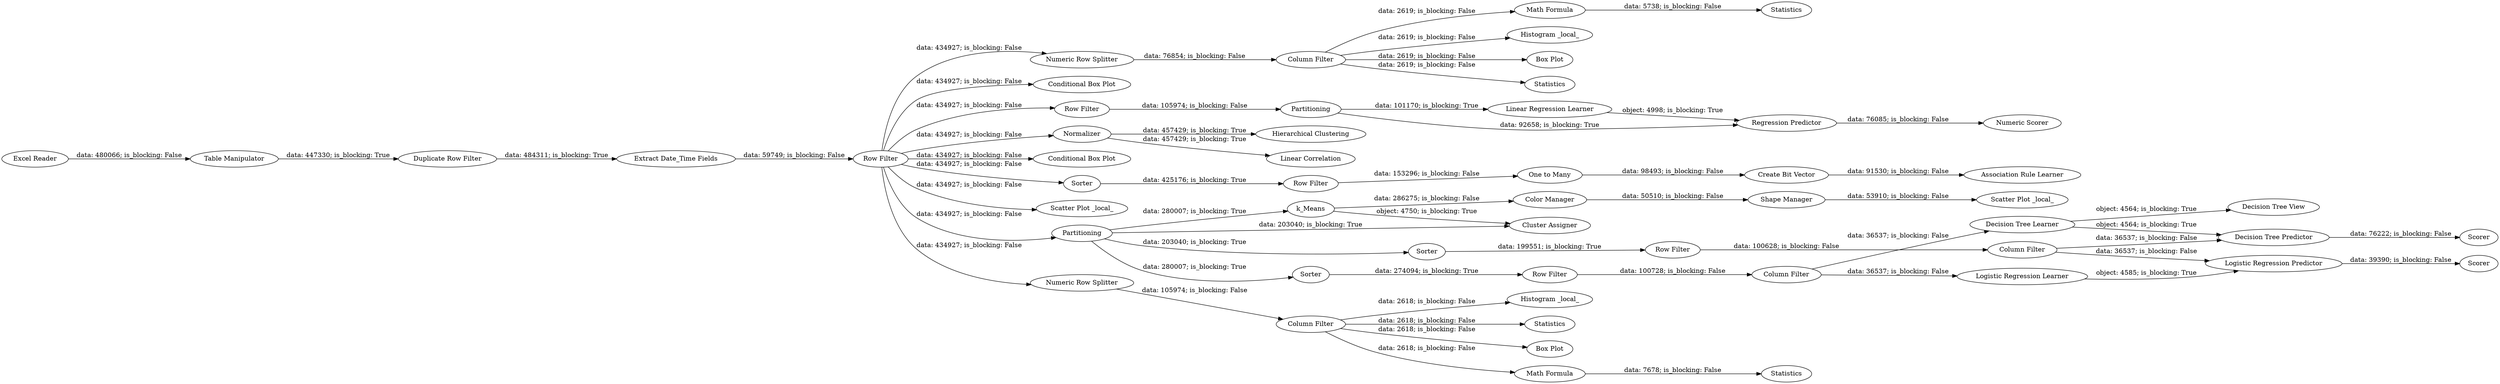 digraph {
	"-2681211633824333009_28" [label="Math Formula"]
	"-2681211633824333009_22" [label="Histogram _local_"]
	"-2681211633824333009_116" [label="Row Filter"]
	"-2681211633824333009_56" [label="Conditional Box Plot"]
	"-2681211633824333009_145" [label="Linear Regression Learner"]
	"-2681211633824333009_20" [label="Histogram _local_"]
	"-2681211633824333009_97" [label="Decision Tree Learner"]
	"-2681211633824333009_71" [label="Scatter Plot _local_"]
	"-2681211633824333009_23" [label=Statistics]
	"-2681211633824333009_122" [label="Column Filter"]
	"-2681211633824333009_72" [label="Association Rule Learner"]
	"-2681211633824333009_146" [label="Regression Predictor"]
	"-2681211633824333009_73" [label="Hierarchical Clustering"]
	"-2681211633824333009_98" [label="Decision Tree Predictor"]
	"-2681211633824333009_24" [label="Column Filter"]
	"-2681211633824333009_117" [label=Sorter]
	"-2681211633824333009_100" [label=Scorer]
	"-2681211633824333009_15" [label="Numeric Row Splitter"]
	"-2681211633824333009_44" [label="Duplicate Row Filter"]
	"-2681211633824333009_150" [label="Column Filter"]
	"-2681211633824333009_26" [label="Box Plot"]
	"-2681211633824333009_55" [label=Statistics]
	"-2681211633824333009_69" [label="Color Manager"]
	"-2681211633824333009_103" [label="Logistic Regression Predictor"]
	"-2681211633824333009_27" [label="Box Plot"]
	"-2681211633824333009_25" [label="Column Filter"]
	"-2681211633824333009_79" [label="One to Many"]
	"-2681211633824333009_149" [label=Partitioning]
	"-2681211633824333009_148" [label="Row Filter"]
	"-2681211633824333009_115" [label=Sorter]
	"-2681211633824333009_74" [label="Create Bit Vector"]
	"-2681211633824333009_77" [label=Normalizer]
	"-2681211633824333009_104" [label=Scorer]
	"-2681211633824333009_63" [label="Conditional Box Plot"]
	"-2681211633824333009_68" [label="Cluster Assigner"]
	"-2681211633824333009_120" [label=Sorter]
	"-2681211633824333009_99" [label="Decision Tree View"]
	"-2681211633824333009_65" [label="Linear Correlation"]
	"-2681211633824333009_147" [label="Numeric Scorer"]
	"-2681211633824333009_121" [label="Row Filter"]
	"-2681211633824333009_54" [label="Table Manipulator"]
	"-2681211633824333009_64" [label="Scatter Plot _local_"]
	"-2681211633824333009_47" [label=Statistics]
	"-2681211633824333009_70" [label="Shape Manager"]
	"-2681211633824333009_67" [label=k_Means]
	"-2681211633824333009_118" [label="Row Filter"]
	"-2681211633824333009_66" [label=Partitioning]
	"-2681211633824333009_173" [label="Row Filter"]
	"-2681211633824333009_37" [label="Extract Date_Time Fields"]
	"-2681211633824333009_14" [label="Numeric Row Splitter"]
	"-2681211633824333009_19" [label=Statistics]
	"-2681211633824333009_10" [label="Excel Reader"]
	"-2681211633824333009_29" [label="Math Formula"]
	"-2681211633824333009_102" [label="Logistic Regression Learner"]
	"-2681211633824333009_97" -> "-2681211633824333009_98" [label="object: 4564; is_blocking: True"]
	"-2681211633824333009_115" -> "-2681211633824333009_116" [label="data: 199551; is_blocking: True"]
	"-2681211633824333009_150" -> "-2681211633824333009_103" [label="data: 36537; is_blocking: False"]
	"-2681211633824333009_25" -> "-2681211633824333009_19" [label="data: 2619; is_blocking: False"]
	"-2681211633824333009_24" -> "-2681211633824333009_26" [label="data: 2618; is_blocking: False"]
	"-2681211633824333009_25" -> "-2681211633824333009_27" [label="data: 2619; is_blocking: False"]
	"-2681211633824333009_149" -> "-2681211633824333009_146" [label="data: 92658; is_blocking: True"]
	"-2681211633824333009_77" -> "-2681211633824333009_73" [label="data: 457429; is_blocking: True"]
	"-2681211633824333009_69" -> "-2681211633824333009_70" [label="data: 50510; is_blocking: False"]
	"-2681211633824333009_120" -> "-2681211633824333009_121" [label="data: 425176; is_blocking: True"]
	"-2681211633824333009_24" -> "-2681211633824333009_23" [label="data: 2618; is_blocking: False"]
	"-2681211633824333009_173" -> "-2681211633824333009_14" [label="data: 434927; is_blocking: False"]
	"-2681211633824333009_173" -> "-2681211633824333009_66" [label="data: 434927; is_blocking: False"]
	"-2681211633824333009_173" -> "-2681211633824333009_63" [label="data: 434927; is_blocking: False"]
	"-2681211633824333009_122" -> "-2681211633824333009_102" [label="data: 36537; is_blocking: False"]
	"-2681211633824333009_149" -> "-2681211633824333009_145" [label="data: 101170; is_blocking: True"]
	"-2681211633824333009_15" -> "-2681211633824333009_25" [label="data: 76854; is_blocking: False"]
	"-2681211633824333009_66" -> "-2681211633824333009_68" [label="data: 203040; is_blocking: True"]
	"-2681211633824333009_116" -> "-2681211633824333009_150" [label="data: 100628; is_blocking: False"]
	"-2681211633824333009_74" -> "-2681211633824333009_72" [label="data: 91530; is_blocking: False"]
	"-2681211633824333009_77" -> "-2681211633824333009_65" [label="data: 457429; is_blocking: True"]
	"-2681211633824333009_173" -> "-2681211633824333009_120" [label="data: 434927; is_blocking: False"]
	"-2681211633824333009_117" -> "-2681211633824333009_118" [label="data: 274094; is_blocking: True"]
	"-2681211633824333009_173" -> "-2681211633824333009_56" [label="data: 434927; is_blocking: False"]
	"-2681211633824333009_145" -> "-2681211633824333009_146" [label="object: 4998; is_blocking: True"]
	"-2681211633824333009_25" -> "-2681211633824333009_20" [label="data: 2619; is_blocking: False"]
	"-2681211633824333009_173" -> "-2681211633824333009_64" [label="data: 434927; is_blocking: False"]
	"-2681211633824333009_103" -> "-2681211633824333009_104" [label="data: 39390; is_blocking: False"]
	"-2681211633824333009_28" -> "-2681211633824333009_47" [label="data: 5738; is_blocking: False"]
	"-2681211633824333009_146" -> "-2681211633824333009_147" [label="data: 76085; is_blocking: False"]
	"-2681211633824333009_29" -> "-2681211633824333009_55" [label="data: 7678; is_blocking: False"]
	"-2681211633824333009_54" -> "-2681211633824333009_44" [label="data: 447330; is_blocking: True"]
	"-2681211633824333009_24" -> "-2681211633824333009_22" [label="data: 2618; is_blocking: False"]
	"-2681211633824333009_173" -> "-2681211633824333009_148" [label="data: 434927; is_blocking: False"]
	"-2681211633824333009_37" -> "-2681211633824333009_173" [label="data: 59749; is_blocking: False"]
	"-2681211633824333009_98" -> "-2681211633824333009_100" [label="data: 76222; is_blocking: False"]
	"-2681211633824333009_70" -> "-2681211633824333009_71" [label="data: 53910; is_blocking: False"]
	"-2681211633824333009_14" -> "-2681211633824333009_24" [label="data: 105974; is_blocking: False"]
	"-2681211633824333009_67" -> "-2681211633824333009_68" [label="object: 4750; is_blocking: True"]
	"-2681211633824333009_118" -> "-2681211633824333009_122" [label="data: 100728; is_blocking: False"]
	"-2681211633824333009_66" -> "-2681211633824333009_67" [label="data: 280007; is_blocking: True"]
	"-2681211633824333009_66" -> "-2681211633824333009_117" [label="data: 280007; is_blocking: True"]
	"-2681211633824333009_150" -> "-2681211633824333009_98" [label="data: 36537; is_blocking: False"]
	"-2681211633824333009_102" -> "-2681211633824333009_103" [label="object: 4585; is_blocking: True"]
	"-2681211633824333009_24" -> "-2681211633824333009_29" [label="data: 2618; is_blocking: False"]
	"-2681211633824333009_148" -> "-2681211633824333009_149" [label="data: 105974; is_blocking: False"]
	"-2681211633824333009_122" -> "-2681211633824333009_97" [label="data: 36537; is_blocking: False"]
	"-2681211633824333009_44" -> "-2681211633824333009_37" [label="data: 484311; is_blocking: True"]
	"-2681211633824333009_173" -> "-2681211633824333009_77" [label="data: 434927; is_blocking: False"]
	"-2681211633824333009_173" -> "-2681211633824333009_15" [label="data: 434927; is_blocking: False"]
	"-2681211633824333009_121" -> "-2681211633824333009_79" [label="data: 153296; is_blocking: False"]
	"-2681211633824333009_67" -> "-2681211633824333009_69" [label="data: 286275; is_blocking: False"]
	"-2681211633824333009_97" -> "-2681211633824333009_99" [label="object: 4564; is_blocking: True"]
	"-2681211633824333009_25" -> "-2681211633824333009_28" [label="data: 2619; is_blocking: False"]
	"-2681211633824333009_79" -> "-2681211633824333009_74" [label="data: 98493; is_blocking: False"]
	"-2681211633824333009_10" -> "-2681211633824333009_54" [label="data: 480066; is_blocking: False"]
	"-2681211633824333009_66" -> "-2681211633824333009_115" [label="data: 203040; is_blocking: True"]
	rankdir=LR
}
